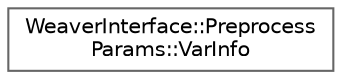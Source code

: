digraph "Graphical Class Hierarchy"
{
 // LATEX_PDF_SIZE
  bgcolor="transparent";
  edge [fontname=Helvetica,fontsize=10,labelfontname=Helvetica,labelfontsize=10];
  node [fontname=Helvetica,fontsize=10,shape=box,height=0.2,width=0.4];
  rankdir="LR";
  Node0 [id="Node000000",label="WeaverInterface::Preprocess\lParams::VarInfo",height=0.2,width=0.4,color="grey40", fillcolor="white", style="filled",URL="$structWeaverInterface_1_1PreprocessParams_1_1VarInfo.html",tooltip=" "];
}

